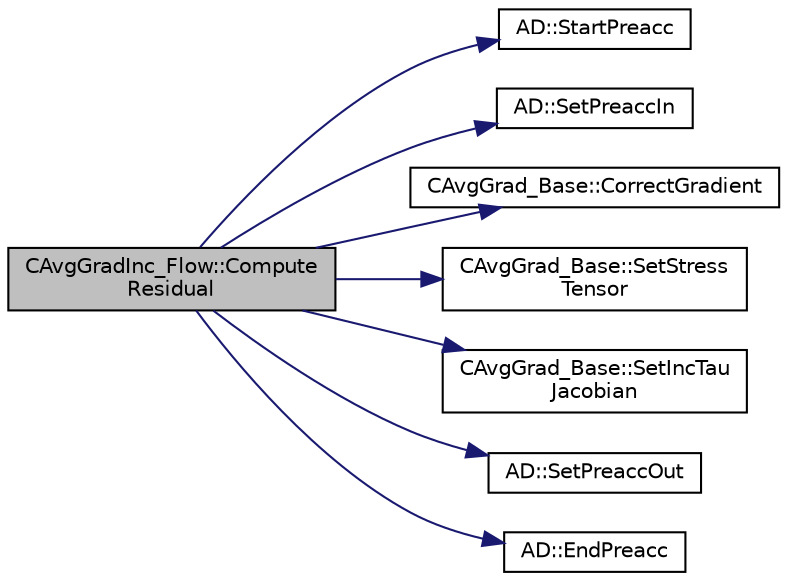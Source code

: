 digraph "CAvgGradInc_Flow::ComputeResidual"
{
  edge [fontname="Helvetica",fontsize="10",labelfontname="Helvetica",labelfontsize="10"];
  node [fontname="Helvetica",fontsize="10",shape=record];
  rankdir="LR";
  Node5 [label="CAvgGradInc_Flow::Compute\lResidual",height=0.2,width=0.4,color="black", fillcolor="grey75", style="filled", fontcolor="black"];
  Node5 -> Node6 [color="midnightblue",fontsize="10",style="solid",fontname="Helvetica"];
  Node6 [label="AD::StartPreacc",height=0.2,width=0.4,color="black", fillcolor="white", style="filled",URL="$namespace_a_d.html#a2a1e9c4b109fd751e84132c9495de3ff",tooltip="Starts a new preaccumulation section and sets the input variables. "];
  Node5 -> Node7 [color="midnightblue",fontsize="10",style="solid",fontname="Helvetica"];
  Node7 [label="AD::SetPreaccIn",height=0.2,width=0.4,color="black", fillcolor="white", style="filled",URL="$namespace_a_d.html#aad703f3a82e509c88b92ae638f75383c",tooltip="Sets the scalar input of a preaccumulation section. "];
  Node5 -> Node8 [color="midnightblue",fontsize="10",style="solid",fontname="Helvetica"];
  Node8 [label="CAvgGrad_Base::CorrectGradient",height=0.2,width=0.4,color="black", fillcolor="white", style="filled",URL="$class_c_avg_grad___base.html#a470c512dfe09e88794803e92446f0818",tooltip="Apply a correction to the gradient to reduce the truncation error. "];
  Node5 -> Node9 [color="midnightblue",fontsize="10",style="solid",fontname="Helvetica"];
  Node9 [label="CAvgGrad_Base::SetStress\lTensor",height=0.2,width=0.4,color="black", fillcolor="white", style="filled",URL="$class_c_avg_grad___base.html#a78834d71888152df8585815995703abc",tooltip="Calculate the viscous + turbulent stress tensor. "];
  Node5 -> Node10 [color="midnightblue",fontsize="10",style="solid",fontname="Helvetica"];
  Node10 [label="CAvgGrad_Base::SetIncTau\lJacobian",height=0.2,width=0.4,color="black", fillcolor="white", style="filled",URL="$class_c_avg_grad___base.html#a0904f12c8d727268387c3897689a696d",tooltip="Calculate the Jacobian of the viscous and turbulent stress tensor. "];
  Node5 -> Node11 [color="midnightblue",fontsize="10",style="solid",fontname="Helvetica"];
  Node11 [label="AD::SetPreaccOut",height=0.2,width=0.4,color="black", fillcolor="white", style="filled",URL="$namespace_a_d.html#ab3a80e24a5c8c2beb01131c57dcae4b2",tooltip="Sets the scalar output of a preaccumulation section. "];
  Node5 -> Node12 [color="midnightblue",fontsize="10",style="solid",fontname="Helvetica"];
  Node12 [label="AD::EndPreacc",height=0.2,width=0.4,color="black", fillcolor="white", style="filled",URL="$namespace_a_d.html#a309d057a92faa60a3a760254678ec9ea",tooltip="Ends a preaccumulation section and computes the local Jacobi matrix of a code section using the varia..."];
}
